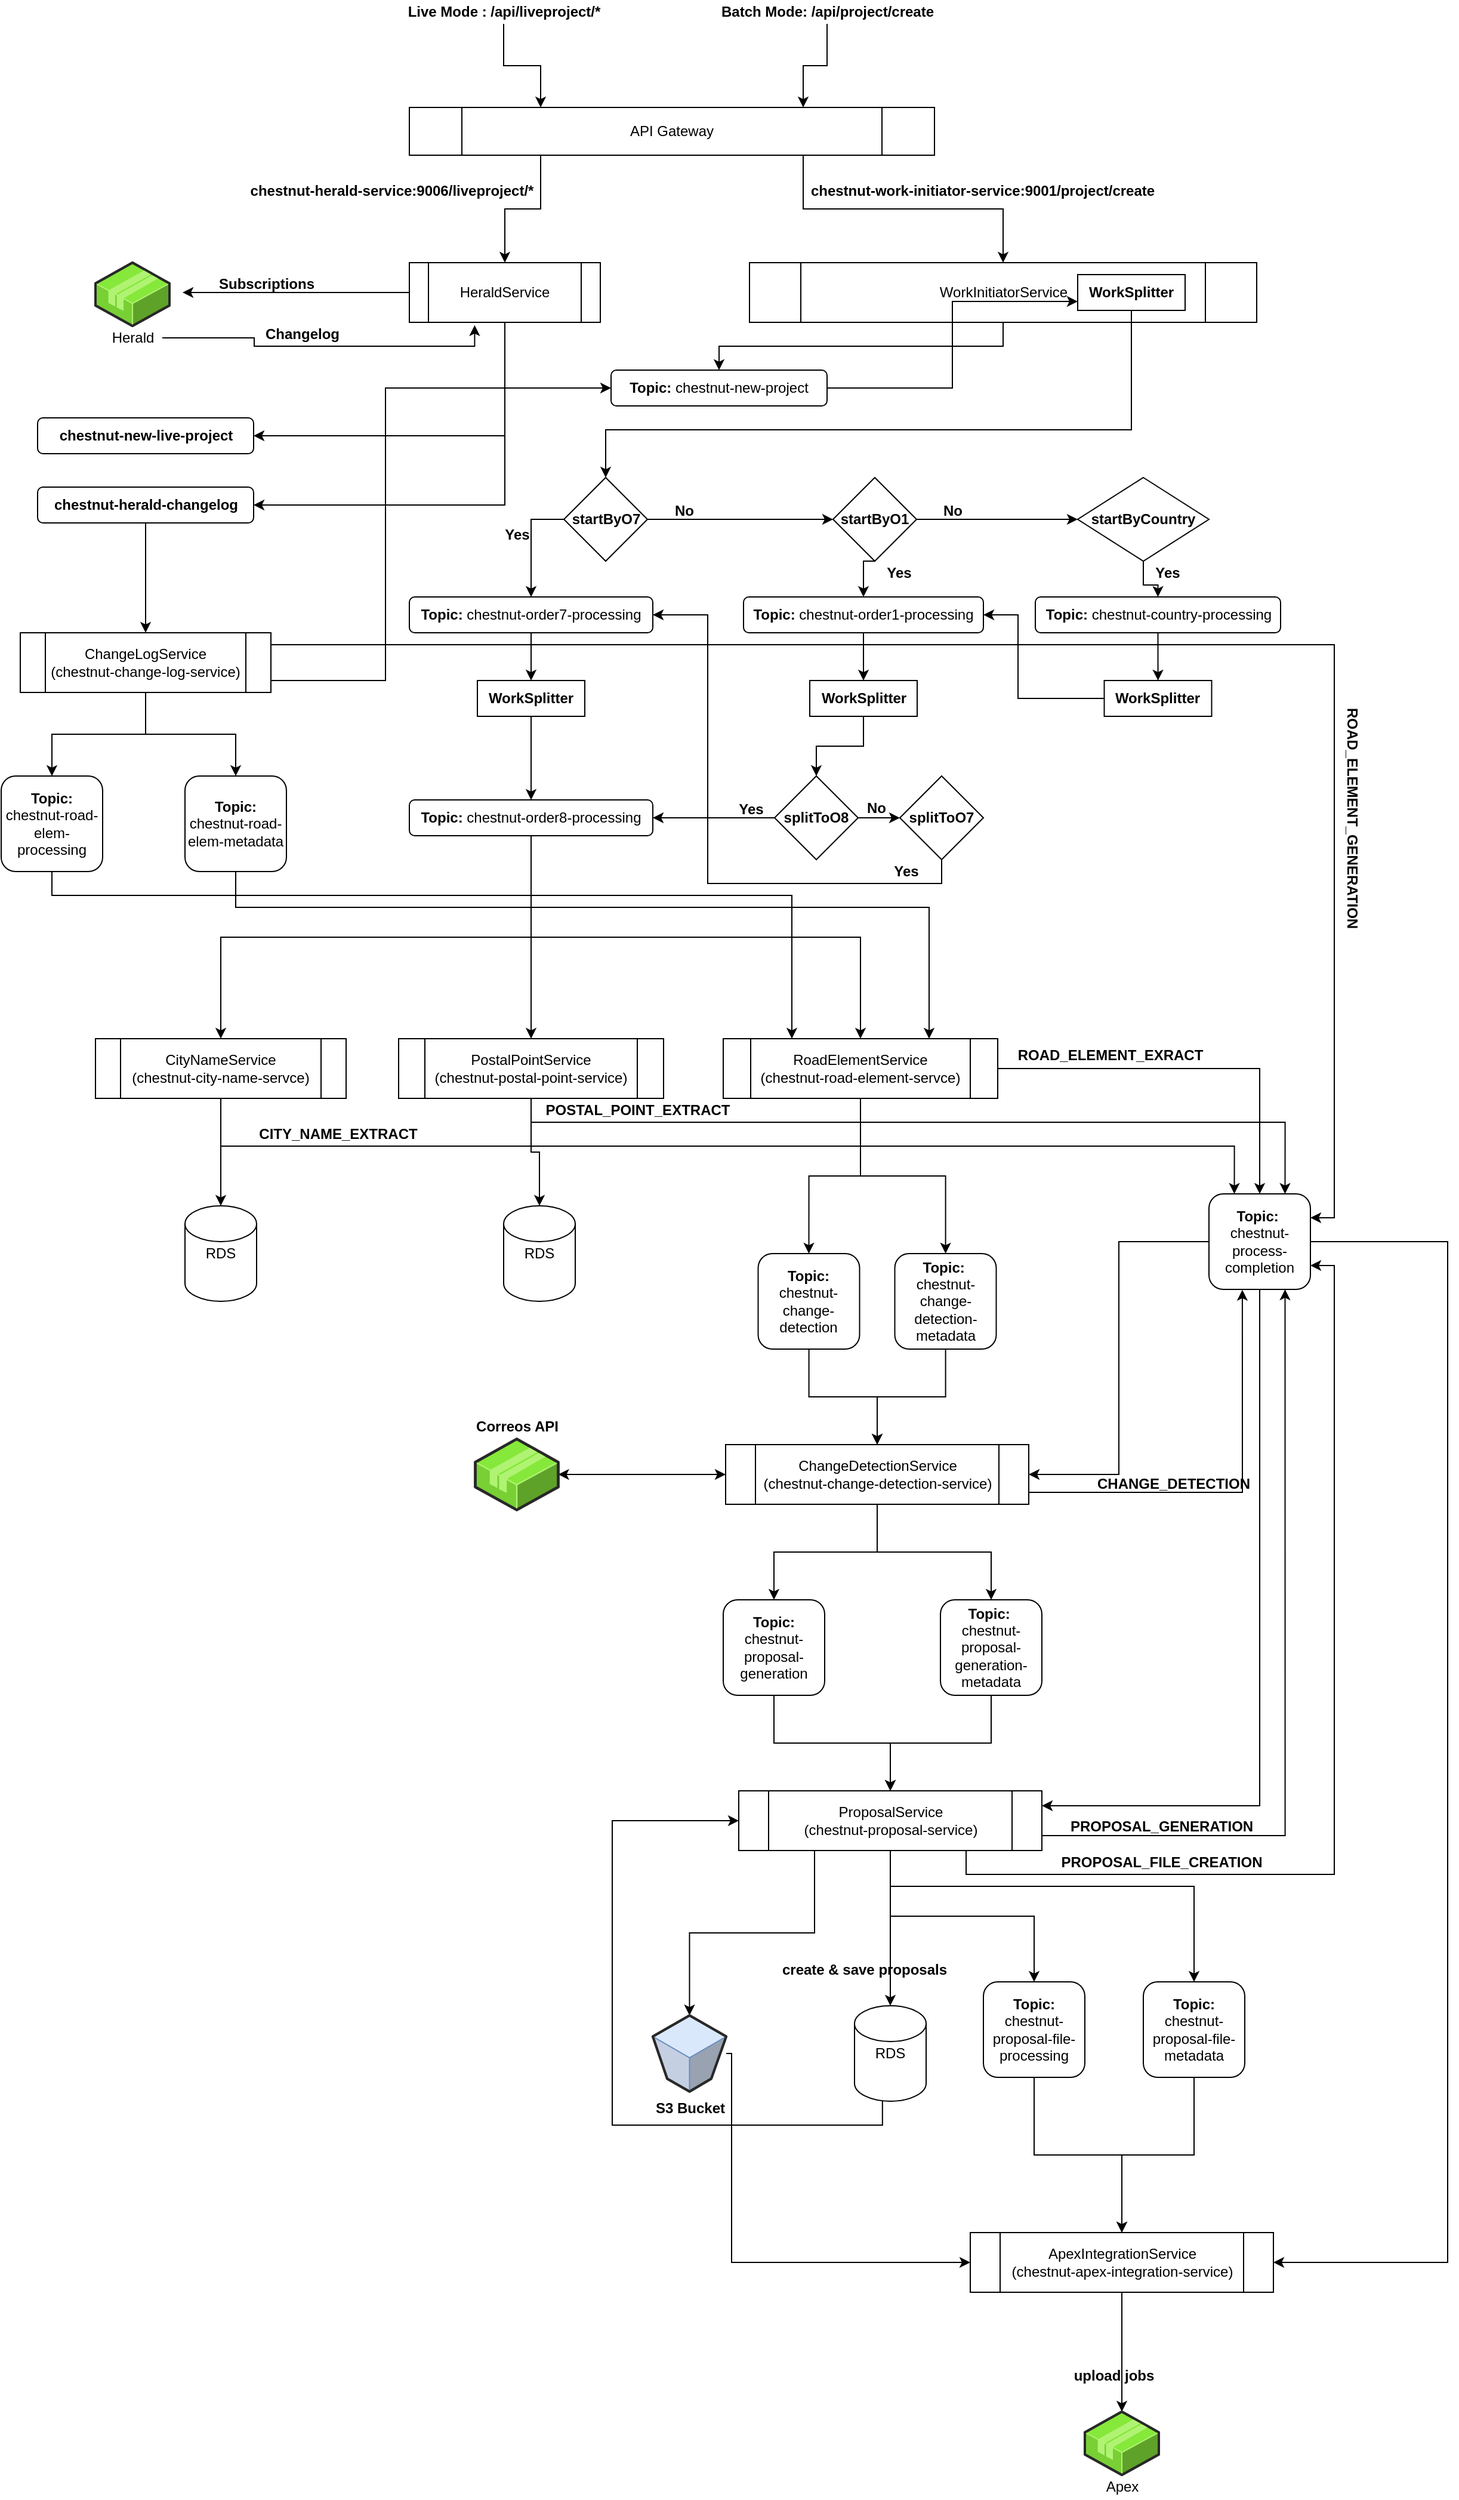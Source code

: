 <mxfile version="13.5.7" type="device"><diagram name="Page-1" id="5f0bae14-7c28-e335-631c-24af17079c00"><mxGraphModel dx="1038" dy="607" grid="1" gridSize="10" guides="1" tooltips="1" connect="1" arrows="1" fold="1" page="1" pageScale="1" pageWidth="1100" pageHeight="850" math="0" shadow="0"><root><mxCell id="0"/><mxCell id="1" parent="0"/><mxCell id="azd0sKbNdrtDORve2THm-22" style="edgeStyle=orthogonalEdgeStyle;rounded=0;orthogonalLoop=1;jettySize=auto;html=1;exitX=0.25;exitY=1;exitDx=0;exitDy=0;" edge="1" parent="1" source="azd0sKbNdrtDORve2THm-1" target="azd0sKbNdrtDORve2THm-17"><mxGeometry relative="1" as="geometry"/></mxCell><mxCell id="azd0sKbNdrtDORve2THm-23" style="edgeStyle=orthogonalEdgeStyle;rounded=0;orthogonalLoop=1;jettySize=auto;html=1;exitX=0.75;exitY=1;exitDx=0;exitDy=0;entryX=0.5;entryY=0;entryDx=0;entryDy=0;" edge="1" parent="1" source="azd0sKbNdrtDORve2THm-1" target="azd0sKbNdrtDORve2THm-16"><mxGeometry relative="1" as="geometry"/></mxCell><mxCell id="azd0sKbNdrtDORve2THm-1" value="API Gateway" style="shape=process;whiteSpace=wrap;html=1;backgroundOutline=1;" vertex="1" parent="1"><mxGeometry x="360" y="110" width="440" height="40" as="geometry"/></mxCell><mxCell id="azd0sKbNdrtDORve2THm-24" style="edgeStyle=orthogonalEdgeStyle;rounded=0;orthogonalLoop=1;jettySize=auto;html=1;entryX=0.75;entryY=0;entryDx=0;entryDy=0;" edge="1" parent="1" source="azd0sKbNdrtDORve2THm-14" target="azd0sKbNdrtDORve2THm-1"><mxGeometry relative="1" as="geometry"/></mxCell><mxCell id="azd0sKbNdrtDORve2THm-14" value="&lt;b&gt;Batch Mode: /api/project/create&lt;/b&gt;" style="text;html=1;align=center;verticalAlign=middle;resizable=0;points=[];autosize=1;" vertex="1" parent="1"><mxGeometry x="615" y="20" width="190" height="20" as="geometry"/></mxCell><mxCell id="azd0sKbNdrtDORve2THm-25" style="edgeStyle=orthogonalEdgeStyle;rounded=0;orthogonalLoop=1;jettySize=auto;html=1;entryX=0.25;entryY=0;entryDx=0;entryDy=0;" edge="1" parent="1" source="azd0sKbNdrtDORve2THm-15" target="azd0sKbNdrtDORve2THm-1"><mxGeometry relative="1" as="geometry"/></mxCell><mxCell id="azd0sKbNdrtDORve2THm-15" value="&lt;b&gt;Live Mode : /api/liveproject/*&lt;/b&gt;" style="text;html=1;align=center;verticalAlign=middle;resizable=0;points=[];autosize=1;" vertex="1" parent="1"><mxGeometry x="349" y="20" width="180" height="20" as="geometry"/></mxCell><mxCell id="azd0sKbNdrtDORve2THm-53" style="edgeStyle=orthogonalEdgeStyle;rounded=0;orthogonalLoop=1;jettySize=auto;html=1;exitX=0.5;exitY=1;exitDx=0;exitDy=0;entryX=0.5;entryY=0;entryDx=0;entryDy=0;" edge="1" parent="1" source="azd0sKbNdrtDORve2THm-16" target="azd0sKbNdrtDORve2THm-48"><mxGeometry relative="1" as="geometry"/></mxCell><mxCell id="azd0sKbNdrtDORve2THm-16" value="WorkInitiatorService" style="shape=process;whiteSpace=wrap;html=1;backgroundOutline=1;" vertex="1" parent="1"><mxGeometry x="645" y="240" width="425" height="50" as="geometry"/></mxCell><mxCell id="azd0sKbNdrtDORve2THm-44" style="edgeStyle=orthogonalEdgeStyle;rounded=0;orthogonalLoop=1;jettySize=auto;html=1;exitX=0.5;exitY=1;exitDx=0;exitDy=0;entryX=1;entryY=0.5;entryDx=0;entryDy=0;" edge="1" parent="1" source="azd0sKbNdrtDORve2THm-17" target="azd0sKbNdrtDORve2THm-43"><mxGeometry relative="1" as="geometry"/></mxCell><mxCell id="azd0sKbNdrtDORve2THm-51" style="edgeStyle=orthogonalEdgeStyle;rounded=0;orthogonalLoop=1;jettySize=auto;html=1;exitX=0.5;exitY=1;exitDx=0;exitDy=0;entryX=1;entryY=0.5;entryDx=0;entryDy=0;" edge="1" parent="1" source="azd0sKbNdrtDORve2THm-17" target="azd0sKbNdrtDORve2THm-49"><mxGeometry relative="1" as="geometry"/></mxCell><mxCell id="azd0sKbNdrtDORve2THm-196" style="edgeStyle=orthogonalEdgeStyle;curved=0;rounded=0;sketch=0;orthogonalLoop=1;jettySize=auto;html=1;" edge="1" parent="1" source="azd0sKbNdrtDORve2THm-17"><mxGeometry relative="1" as="geometry"><mxPoint x="170" y="265" as="targetPoint"/></mxGeometry></mxCell><mxCell id="azd0sKbNdrtDORve2THm-17" value="HeraldService" style="shape=process;whiteSpace=wrap;html=1;backgroundOutline=1;" vertex="1" parent="1"><mxGeometry x="360" y="240" width="160" height="50" as="geometry"/></mxCell><mxCell id="azd0sKbNdrtDORve2THm-26" value="&lt;b&gt;chestnut-herald-service:9006/liveproject/*&lt;/b&gt;" style="text;html=1;align=center;verticalAlign=middle;resizable=0;points=[];autosize=1;" vertex="1" parent="1"><mxGeometry x="220" y="170" width="250" height="20" as="geometry"/></mxCell><mxCell id="azd0sKbNdrtDORve2THm-27" value="&lt;b&gt;chestnut-work-initiator-service:9001/project/create&lt;/b&gt;" style="text;html=1;align=center;verticalAlign=middle;resizable=0;points=[];autosize=1;" vertex="1" parent="1"><mxGeometry x="690" y="170" width="300" height="20" as="geometry"/></mxCell><mxCell id="azd0sKbNdrtDORve2THm-100" value="" style="edgeStyle=orthogonalEdgeStyle;rounded=0;orthogonalLoop=1;jettySize=auto;html=1;" edge="1" parent="1" source="azd0sKbNdrtDORve2THm-29" target="azd0sKbNdrtDORve2THm-99"><mxGeometry relative="1" as="geometry"/></mxCell><mxCell id="azd0sKbNdrtDORve2THm-29" value="&lt;b&gt;Topic:&amp;nbsp;&lt;/b&gt;chestnut-country-processing" style="rounded=1;whiteSpace=wrap;html=1;" vertex="1" parent="1"><mxGeometry x="884.5" y="520" width="205.5" height="30" as="geometry"/></mxCell><mxCell id="azd0sKbNdrtDORve2THm-96" value="" style="edgeStyle=orthogonalEdgeStyle;rounded=0;orthogonalLoop=1;jettySize=auto;html=1;" edge="1" parent="1" source="azd0sKbNdrtDORve2THm-35" target="azd0sKbNdrtDORve2THm-95"><mxGeometry relative="1" as="geometry"/></mxCell><mxCell id="azd0sKbNdrtDORve2THm-35" value="&lt;b&gt;Topic: &lt;/b&gt;chestnut-order1-processing" style="rounded=1;whiteSpace=wrap;html=1;" vertex="1" parent="1"><mxGeometry x="640" y="520" width="201" height="30" as="geometry"/></mxCell><mxCell id="azd0sKbNdrtDORve2THm-81" value="" style="edgeStyle=orthogonalEdgeStyle;rounded=0;orthogonalLoop=1;jettySize=auto;html=1;" edge="1" parent="1" source="azd0sKbNdrtDORve2THm-36" target="azd0sKbNdrtDORve2THm-80"><mxGeometry relative="1" as="geometry"/></mxCell><mxCell id="azd0sKbNdrtDORve2THm-36" value="&lt;b&gt;Topic: &lt;/b&gt;chestnut-order7-processing" style="rounded=1;whiteSpace=wrap;html=1;" vertex="1" parent="1"><mxGeometry x="360" y="520" width="204" height="30" as="geometry"/></mxCell><mxCell id="azd0sKbNdrtDORve2THm-111" style="edgeStyle=orthogonalEdgeStyle;rounded=0;orthogonalLoop=1;jettySize=auto;html=1;" edge="1" parent="1" source="azd0sKbNdrtDORve2THm-38" target="azd0sKbNdrtDORve2THm-103"><mxGeometry relative="1" as="geometry"/></mxCell><mxCell id="azd0sKbNdrtDORve2THm-112" style="edgeStyle=orthogonalEdgeStyle;rounded=0;orthogonalLoop=1;jettySize=auto;html=1;exitX=0.5;exitY=1;exitDx=0;exitDy=0;" edge="1" parent="1" source="azd0sKbNdrtDORve2THm-38" target="azd0sKbNdrtDORve2THm-104"><mxGeometry relative="1" as="geometry"/></mxCell><mxCell id="azd0sKbNdrtDORve2THm-113" style="edgeStyle=orthogonalEdgeStyle;rounded=0;orthogonalLoop=1;jettySize=auto;html=1;exitX=0.5;exitY=1;exitDx=0;exitDy=0;" edge="1" parent="1" source="azd0sKbNdrtDORve2THm-38" target="azd0sKbNdrtDORve2THm-102"><mxGeometry relative="1" as="geometry"/></mxCell><mxCell id="azd0sKbNdrtDORve2THm-38" value="&lt;b&gt;Topic:&amp;nbsp;&lt;/b&gt;chestnut-order8-processing" style="rounded=1;whiteSpace=wrap;html=1;" vertex="1" parent="1"><mxGeometry x="360" y="690" width="204" height="30" as="geometry"/></mxCell><mxCell id="azd0sKbNdrtDORve2THm-201" style="edgeStyle=orthogonalEdgeStyle;curved=0;rounded=0;sketch=0;orthogonalLoop=1;jettySize=auto;html=1;entryX=0.5;entryY=0;entryDx=0;entryDy=0;" edge="1" parent="1" source="azd0sKbNdrtDORve2THm-43" target="azd0sKbNdrtDORve2THm-200"><mxGeometry relative="1" as="geometry"/></mxCell><mxCell id="azd0sKbNdrtDORve2THm-43" value="&lt;b&gt;chestnut-herald-changelog&lt;/b&gt;" style="rounded=1;whiteSpace=wrap;html=1;" vertex="1" parent="1"><mxGeometry x="48.5" y="428" width="181" height="30" as="geometry"/></mxCell><mxCell id="azd0sKbNdrtDORve2THm-59" style="edgeStyle=orthogonalEdgeStyle;rounded=0;orthogonalLoop=1;jettySize=auto;html=1;entryX=0;entryY=0.75;entryDx=0;entryDy=0;" edge="1" parent="1" source="azd0sKbNdrtDORve2THm-48" target="azd0sKbNdrtDORve2THm-58"><mxGeometry relative="1" as="geometry"/></mxCell><mxCell id="azd0sKbNdrtDORve2THm-48" value="&lt;b&gt;Topic:&lt;/b&gt; chestnut-new-project" style="rounded=1;whiteSpace=wrap;html=1;" vertex="1" parent="1"><mxGeometry x="529" y="330" width="181" height="30" as="geometry"/></mxCell><mxCell id="azd0sKbNdrtDORve2THm-49" value="&lt;b&gt;chestnut-new-live-project&lt;/b&gt;" style="rounded=1;whiteSpace=wrap;html=1;" vertex="1" parent="1"><mxGeometry x="48.5" y="370" width="181" height="30" as="geometry"/></mxCell><mxCell id="azd0sKbNdrtDORve2THm-66" style="edgeStyle=orthogonalEdgeStyle;rounded=0;orthogonalLoop=1;jettySize=auto;html=1;exitX=0.5;exitY=1;exitDx=0;exitDy=0;entryX=0.5;entryY=0;entryDx=0;entryDy=0;" edge="1" parent="1" source="azd0sKbNdrtDORve2THm-58" target="azd0sKbNdrtDORve2THm-60"><mxGeometry relative="1" as="geometry"><Array as="points"><mxPoint x="965" y="380"/><mxPoint x="525" y="380"/></Array></mxGeometry></mxCell><mxCell id="azd0sKbNdrtDORve2THm-58" value="&lt;b&gt;WorkSplitter&lt;/b&gt;" style="rounded=0;whiteSpace=wrap;html=1;" vertex="1" parent="1"><mxGeometry x="920" y="250" width="90" height="30" as="geometry"/></mxCell><mxCell id="azd0sKbNdrtDORve2THm-69" style="edgeStyle=orthogonalEdgeStyle;rounded=0;orthogonalLoop=1;jettySize=auto;html=1;entryX=0;entryY=0.5;entryDx=0;entryDy=0;" edge="1" parent="1" source="azd0sKbNdrtDORve2THm-60" target="azd0sKbNdrtDORve2THm-63"><mxGeometry relative="1" as="geometry"/></mxCell><mxCell id="azd0sKbNdrtDORve2THm-110" style="edgeStyle=orthogonalEdgeStyle;rounded=0;orthogonalLoop=1;jettySize=auto;html=1;exitX=0;exitY=0.5;exitDx=0;exitDy=0;" edge="1" parent="1" source="azd0sKbNdrtDORve2THm-60" target="azd0sKbNdrtDORve2THm-36"><mxGeometry relative="1" as="geometry"/></mxCell><mxCell id="azd0sKbNdrtDORve2THm-60" value="&lt;b&gt;startByO7&lt;/b&gt;" style="rhombus;whiteSpace=wrap;html=1;" vertex="1" parent="1"><mxGeometry x="489.5" y="420" width="70" height="70" as="geometry"/></mxCell><mxCell id="azd0sKbNdrtDORve2THm-70" style="edgeStyle=orthogonalEdgeStyle;rounded=0;orthogonalLoop=1;jettySize=auto;html=1;" edge="1" parent="1" source="azd0sKbNdrtDORve2THm-63" target="azd0sKbNdrtDORve2THm-64"><mxGeometry relative="1" as="geometry"/></mxCell><mxCell id="azd0sKbNdrtDORve2THm-71" style="edgeStyle=orthogonalEdgeStyle;rounded=0;orthogonalLoop=1;jettySize=auto;html=1;exitX=0.5;exitY=1;exitDx=0;exitDy=0;entryX=0.5;entryY=0;entryDx=0;entryDy=0;" edge="1" parent="1" source="azd0sKbNdrtDORve2THm-63" target="azd0sKbNdrtDORve2THm-35"><mxGeometry relative="1" as="geometry"/></mxCell><mxCell id="azd0sKbNdrtDORve2THm-63" value="&lt;b&gt;startByO1&lt;/b&gt;" style="rhombus;whiteSpace=wrap;html=1;" vertex="1" parent="1"><mxGeometry x="715" y="420" width="70" height="70" as="geometry"/></mxCell><mxCell id="azd0sKbNdrtDORve2THm-72" value="" style="edgeStyle=orthogonalEdgeStyle;rounded=0;orthogonalLoop=1;jettySize=auto;html=1;" edge="1" parent="1" source="azd0sKbNdrtDORve2THm-64" target="azd0sKbNdrtDORve2THm-29"><mxGeometry relative="1" as="geometry"/></mxCell><mxCell id="azd0sKbNdrtDORve2THm-64" value="&lt;b&gt;startByCountry&lt;/b&gt;" style="rhombus;whiteSpace=wrap;html=1;" vertex="1" parent="1"><mxGeometry x="920" y="420" width="110" height="70" as="geometry"/></mxCell><mxCell id="azd0sKbNdrtDORve2THm-73" value="&lt;b&gt;No&lt;/b&gt;" style="text;html=1;align=center;verticalAlign=middle;resizable=0;points=[];autosize=1;" vertex="1" parent="1"><mxGeometry x="575" y="438" width="30" height="20" as="geometry"/></mxCell><mxCell id="azd0sKbNdrtDORve2THm-74" value="&lt;b&gt;No&lt;/b&gt;" style="text;html=1;align=center;verticalAlign=middle;resizable=0;points=[];autosize=1;" vertex="1" parent="1"><mxGeometry x="800" y="438" width="30" height="20" as="geometry"/></mxCell><mxCell id="azd0sKbNdrtDORve2THm-75" value="&lt;b&gt;Yes&lt;/b&gt;" style="text;html=1;align=center;verticalAlign=middle;resizable=0;points=[];autosize=1;" vertex="1" parent="1"><mxGeometry x="430" y="458" width="40" height="20" as="geometry"/></mxCell><mxCell id="azd0sKbNdrtDORve2THm-76" value="&lt;b&gt;Yes&lt;/b&gt;" style="text;html=1;align=center;verticalAlign=middle;resizable=0;points=[];autosize=1;" vertex="1" parent="1"><mxGeometry x="750" y="490" width="40" height="20" as="geometry"/></mxCell><mxCell id="azd0sKbNdrtDORve2THm-77" value="&lt;b&gt;Yes&lt;/b&gt;" style="text;html=1;align=center;verticalAlign=middle;resizable=0;points=[];autosize=1;" vertex="1" parent="1"><mxGeometry x="975" y="490" width="40" height="20" as="geometry"/></mxCell><mxCell id="azd0sKbNdrtDORve2THm-82" value="" style="edgeStyle=orthogonalEdgeStyle;rounded=0;orthogonalLoop=1;jettySize=auto;html=1;" edge="1" parent="1" source="azd0sKbNdrtDORve2THm-80" target="azd0sKbNdrtDORve2THm-38"><mxGeometry relative="1" as="geometry"/></mxCell><mxCell id="azd0sKbNdrtDORve2THm-80" value="&lt;b&gt;WorkSplitter&lt;/b&gt;" style="rounded=0;whiteSpace=wrap;html=1;" vertex="1" parent="1"><mxGeometry x="417" y="590" width="90" height="30" as="geometry"/></mxCell><mxCell id="azd0sKbNdrtDORve2THm-87" value="" style="edgeStyle=orthogonalEdgeStyle;rounded=0;orthogonalLoop=1;jettySize=auto;html=1;" edge="1" parent="1" source="azd0sKbNdrtDORve2THm-83" target="azd0sKbNdrtDORve2THm-86"><mxGeometry relative="1" as="geometry"/></mxCell><mxCell id="azd0sKbNdrtDORve2THm-89" style="edgeStyle=orthogonalEdgeStyle;rounded=0;orthogonalLoop=1;jettySize=auto;html=1;entryX=1;entryY=0.5;entryDx=0;entryDy=0;" edge="1" parent="1" source="azd0sKbNdrtDORve2THm-83" target="azd0sKbNdrtDORve2THm-38"><mxGeometry relative="1" as="geometry"/></mxCell><mxCell id="azd0sKbNdrtDORve2THm-83" value="&lt;b&gt;splitToO8&lt;/b&gt;" style="rhombus;whiteSpace=wrap;html=1;" vertex="1" parent="1"><mxGeometry x="666" y="670" width="70" height="70" as="geometry"/></mxCell><mxCell id="azd0sKbNdrtDORve2THm-90" style="edgeStyle=orthogonalEdgeStyle;rounded=0;orthogonalLoop=1;jettySize=auto;html=1;entryX=1;entryY=0.5;entryDx=0;entryDy=0;" edge="1" parent="1" source="azd0sKbNdrtDORve2THm-86" target="azd0sKbNdrtDORve2THm-36"><mxGeometry relative="1" as="geometry"><Array as="points"><mxPoint x="806" y="760"/><mxPoint x="610" y="760"/><mxPoint x="610" y="535"/></Array></mxGeometry></mxCell><mxCell id="azd0sKbNdrtDORve2THm-86" value="&lt;b&gt;splitToO7&lt;/b&gt;" style="rhombus;whiteSpace=wrap;html=1;" vertex="1" parent="1"><mxGeometry x="771" y="670" width="70" height="70" as="geometry"/></mxCell><mxCell id="azd0sKbNdrtDORve2THm-91" value="&lt;b&gt;Yes&lt;/b&gt;" style="text;html=1;align=center;verticalAlign=middle;resizable=0;points=[];autosize=1;" vertex="1" parent="1"><mxGeometry x="626" y="688" width="40" height="20" as="geometry"/></mxCell><mxCell id="azd0sKbNdrtDORve2THm-93" value="&lt;b&gt;No&lt;/b&gt;" style="text;html=1;align=center;verticalAlign=middle;resizable=0;points=[];autosize=1;" vertex="1" parent="1"><mxGeometry x="736" y="687" width="30" height="20" as="geometry"/></mxCell><mxCell id="azd0sKbNdrtDORve2THm-94" value="&lt;b&gt;Yes&lt;/b&gt;" style="text;html=1;align=center;verticalAlign=middle;resizable=0;points=[];autosize=1;" vertex="1" parent="1"><mxGeometry x="756" y="740" width="40" height="20" as="geometry"/></mxCell><mxCell id="azd0sKbNdrtDORve2THm-98" style="edgeStyle=orthogonalEdgeStyle;rounded=0;orthogonalLoop=1;jettySize=auto;html=1;exitX=0.5;exitY=1;exitDx=0;exitDy=0;entryX=0.5;entryY=0;entryDx=0;entryDy=0;" edge="1" parent="1" source="azd0sKbNdrtDORve2THm-95" target="azd0sKbNdrtDORve2THm-83"><mxGeometry relative="1" as="geometry"/></mxCell><mxCell id="azd0sKbNdrtDORve2THm-95" value="&lt;b&gt;WorkSplitter&lt;/b&gt;" style="rounded=0;whiteSpace=wrap;html=1;" vertex="1" parent="1"><mxGeometry x="695.5" y="590" width="90" height="30" as="geometry"/></mxCell><mxCell id="azd0sKbNdrtDORve2THm-101" style="edgeStyle=orthogonalEdgeStyle;rounded=0;orthogonalLoop=1;jettySize=auto;html=1;entryX=1;entryY=0.5;entryDx=0;entryDy=0;" edge="1" parent="1" source="azd0sKbNdrtDORve2THm-99" target="azd0sKbNdrtDORve2THm-35"><mxGeometry relative="1" as="geometry"><Array as="points"><mxPoint x="870" y="605"/><mxPoint x="870" y="535"/></Array></mxGeometry></mxCell><mxCell id="azd0sKbNdrtDORve2THm-99" value="&lt;b&gt;WorkSplitter&lt;/b&gt;" style="rounded=0;whiteSpace=wrap;html=1;" vertex="1" parent="1"><mxGeometry x="942.25" y="590" width="90" height="30" as="geometry"/></mxCell><mxCell id="azd0sKbNdrtDORve2THm-157" style="edgeStyle=orthogonalEdgeStyle;rounded=0;orthogonalLoop=1;jettySize=auto;html=1;entryX=0.25;entryY=0;entryDx=0;entryDy=0;" edge="1" parent="1" source="azd0sKbNdrtDORve2THm-102" target="azd0sKbNdrtDORve2THm-118"><mxGeometry relative="1" as="geometry"><Array as="points"><mxPoint x="202" y="980"/><mxPoint x="1051" y="980"/></Array></mxGeometry></mxCell><mxCell id="azd0sKbNdrtDORve2THm-159" style="edgeStyle=orthogonalEdgeStyle;rounded=0;orthogonalLoop=1;jettySize=auto;html=1;" edge="1" parent="1" source="azd0sKbNdrtDORve2THm-102" target="azd0sKbNdrtDORve2THm-148"><mxGeometry relative="1" as="geometry"/></mxCell><mxCell id="azd0sKbNdrtDORve2THm-102" value="CityNameService&lt;br&gt;(chestnut-city-name-servce)" style="shape=process;whiteSpace=wrap;html=1;backgroundOutline=1;" vertex="1" parent="1"><mxGeometry x="97" y="890" width="210" height="50" as="geometry"/></mxCell><mxCell id="azd0sKbNdrtDORve2THm-156" style="edgeStyle=orthogonalEdgeStyle;rounded=0;orthogonalLoop=1;jettySize=auto;html=1;entryX=0.75;entryY=0;entryDx=0;entryDy=0;" edge="1" parent="1" source="azd0sKbNdrtDORve2THm-103" target="azd0sKbNdrtDORve2THm-118"><mxGeometry relative="1" as="geometry"><Array as="points"><mxPoint x="462" y="960"/><mxPoint x="1094" y="960"/></Array></mxGeometry></mxCell><mxCell id="azd0sKbNdrtDORve2THm-158" style="edgeStyle=orthogonalEdgeStyle;rounded=0;orthogonalLoop=1;jettySize=auto;html=1;" edge="1" parent="1" source="azd0sKbNdrtDORve2THm-103" target="azd0sKbNdrtDORve2THm-149"><mxGeometry relative="1" as="geometry"/></mxCell><mxCell id="azd0sKbNdrtDORve2THm-103" value="PostalPointService&lt;br&gt;(chestnut-postal-point-service)" style="shape=process;whiteSpace=wrap;html=1;backgroundOutline=1;" vertex="1" parent="1"><mxGeometry x="351" y="890" width="222" height="50" as="geometry"/></mxCell><mxCell id="azd0sKbNdrtDORve2THm-119" style="edgeStyle=orthogonalEdgeStyle;rounded=0;orthogonalLoop=1;jettySize=auto;html=1;entryX=0.5;entryY=0;entryDx=0;entryDy=0;" edge="1" parent="1" source="azd0sKbNdrtDORve2THm-104" target="azd0sKbNdrtDORve2THm-115"><mxGeometry relative="1" as="geometry"/></mxCell><mxCell id="azd0sKbNdrtDORve2THm-120" style="edgeStyle=orthogonalEdgeStyle;rounded=0;orthogonalLoop=1;jettySize=auto;html=1;" edge="1" parent="1" source="azd0sKbNdrtDORve2THm-104" target="azd0sKbNdrtDORve2THm-116"><mxGeometry relative="1" as="geometry"/></mxCell><mxCell id="azd0sKbNdrtDORve2THm-153" style="edgeStyle=orthogonalEdgeStyle;rounded=0;orthogonalLoop=1;jettySize=auto;html=1;" edge="1" parent="1" source="azd0sKbNdrtDORve2THm-104" target="azd0sKbNdrtDORve2THm-118"><mxGeometry relative="1" as="geometry"/></mxCell><mxCell id="azd0sKbNdrtDORve2THm-104" value="RoadElementService&lt;br&gt;(chestnut-road-element-servce)" style="shape=process;whiteSpace=wrap;html=1;backgroundOutline=1;" vertex="1" parent="1"><mxGeometry x="623" y="890" width="230" height="50" as="geometry"/></mxCell><mxCell id="azd0sKbNdrtDORve2THm-126" style="edgeStyle=orthogonalEdgeStyle;rounded=0;orthogonalLoop=1;jettySize=auto;html=1;" edge="1" parent="1" source="azd0sKbNdrtDORve2THm-115" target="azd0sKbNdrtDORve2THm-122"><mxGeometry relative="1" as="geometry"/></mxCell><mxCell id="azd0sKbNdrtDORve2THm-115" value="&lt;b&gt;Topic: &lt;/b&gt;chestnut-change-detection" style="rounded=1;whiteSpace=wrap;html=1;" vertex="1" parent="1"><mxGeometry x="652.25" y="1070" width="85" height="80" as="geometry"/></mxCell><mxCell id="azd0sKbNdrtDORve2THm-125" style="edgeStyle=orthogonalEdgeStyle;rounded=0;orthogonalLoop=1;jettySize=auto;html=1;" edge="1" parent="1" source="azd0sKbNdrtDORve2THm-116" target="azd0sKbNdrtDORve2THm-122"><mxGeometry relative="1" as="geometry"/></mxCell><mxCell id="azd0sKbNdrtDORve2THm-116" value="&lt;b&gt;Topic:&amp;nbsp;&lt;br&gt;&lt;/b&gt;chestnut-change-detection-metadata" style="rounded=1;whiteSpace=wrap;html=1;" vertex="1" parent="1"><mxGeometry x="766.75" y="1070" width="85" height="80" as="geometry"/></mxCell><mxCell id="azd0sKbNdrtDORve2THm-160" style="edgeStyle=orthogonalEdgeStyle;rounded=0;orthogonalLoop=1;jettySize=auto;html=1;entryX=1;entryY=0.5;entryDx=0;entryDy=0;" edge="1" parent="1" source="azd0sKbNdrtDORve2THm-118" target="azd0sKbNdrtDORve2THm-122"><mxGeometry relative="1" as="geometry"/></mxCell><mxCell id="azd0sKbNdrtDORve2THm-173" style="edgeStyle=orthogonalEdgeStyle;rounded=0;orthogonalLoop=1;jettySize=auto;html=1;entryX=1;entryY=0.25;entryDx=0;entryDy=0;" edge="1" parent="1" source="azd0sKbNdrtDORve2THm-118" target="azd0sKbNdrtDORve2THm-131"><mxGeometry relative="1" as="geometry"><Array as="points"><mxPoint x="1073" y="1533"/></Array></mxGeometry></mxCell><mxCell id="azd0sKbNdrtDORve2THm-184" style="edgeStyle=orthogonalEdgeStyle;rounded=0;orthogonalLoop=1;jettySize=auto;html=1;entryX=1;entryY=0.5;entryDx=0;entryDy=0;" edge="1" parent="1" source="azd0sKbNdrtDORve2THm-118" target="azd0sKbNdrtDORve2THm-179"><mxGeometry relative="1" as="geometry"><Array as="points"><mxPoint x="1230" y="1060"/><mxPoint x="1230" y="1915"/></Array></mxGeometry></mxCell><mxCell id="azd0sKbNdrtDORve2THm-118" value="&lt;b&gt;Topic:&amp;nbsp;&lt;br&gt;&lt;/b&gt;chestnut-process-completion" style="rounded=1;whiteSpace=wrap;html=1;" vertex="1" parent="1"><mxGeometry x="1030" y="1020" width="85" height="80" as="geometry"/></mxCell><mxCell id="azd0sKbNdrtDORve2THm-161" style="edgeStyle=orthogonalEdgeStyle;rounded=0;orthogonalLoop=1;jettySize=auto;html=1;" edge="1" parent="1" source="azd0sKbNdrtDORve2THm-122" target="azd0sKbNdrtDORve2THm-132"><mxGeometry relative="1" as="geometry"/></mxCell><mxCell id="azd0sKbNdrtDORve2THm-162" style="edgeStyle=orthogonalEdgeStyle;rounded=0;orthogonalLoop=1;jettySize=auto;html=1;" edge="1" parent="1" source="azd0sKbNdrtDORve2THm-122" target="azd0sKbNdrtDORve2THm-133"><mxGeometry relative="1" as="geometry"/></mxCell><mxCell id="azd0sKbNdrtDORve2THm-163" style="edgeStyle=orthogonalEdgeStyle;rounded=0;orthogonalLoop=1;jettySize=auto;html=1;entryX=0.329;entryY=1.005;entryDx=0;entryDy=0;entryPerimeter=0;" edge="1" parent="1" source="azd0sKbNdrtDORve2THm-122" target="azd0sKbNdrtDORve2THm-118"><mxGeometry relative="1" as="geometry"><Array as="points"><mxPoint x="1058" y="1270"/></Array></mxGeometry></mxCell><mxCell id="azd0sKbNdrtDORve2THm-215" style="edgeStyle=orthogonalEdgeStyle;curved=0;rounded=0;sketch=0;orthogonalLoop=1;jettySize=auto;html=1;startArrow=classic;startFill=1;" edge="1" parent="1" source="azd0sKbNdrtDORve2THm-122" target="azd0sKbNdrtDORve2THm-213"><mxGeometry relative="1" as="geometry"/></mxCell><mxCell id="azd0sKbNdrtDORve2THm-122" value="ChangeDetectionService&lt;br&gt;(chestnut-change-detection-service)" style="shape=process;whiteSpace=wrap;html=1;backgroundOutline=1;" vertex="1" parent="1"><mxGeometry x="625" y="1230" width="254" height="50" as="geometry"/></mxCell><mxCell id="azd0sKbNdrtDORve2THm-142" style="edgeStyle=orthogonalEdgeStyle;rounded=0;orthogonalLoop=1;jettySize=auto;html=1;" edge="1" parent="1" source="azd0sKbNdrtDORve2THm-131" target="azd0sKbNdrtDORve2THm-141"><mxGeometry relative="1" as="geometry"/></mxCell><mxCell id="azd0sKbNdrtDORve2THm-172" style="edgeStyle=orthogonalEdgeStyle;rounded=0;orthogonalLoop=1;jettySize=auto;html=1;exitX=1;exitY=0.75;exitDx=0;exitDy=0;entryX=0.75;entryY=1;entryDx=0;entryDy=0;" edge="1" parent="1" source="azd0sKbNdrtDORve2THm-131" target="azd0sKbNdrtDORve2THm-118"><mxGeometry relative="1" as="geometry"/></mxCell><mxCell id="azd0sKbNdrtDORve2THm-177" style="edgeStyle=orthogonalEdgeStyle;rounded=0;orthogonalLoop=1;jettySize=auto;html=1;" edge="1" parent="1" source="azd0sKbNdrtDORve2THm-131" target="azd0sKbNdrtDORve2THm-175"><mxGeometry relative="1" as="geometry"/></mxCell><mxCell id="azd0sKbNdrtDORve2THm-178" style="edgeStyle=orthogonalEdgeStyle;rounded=0;orthogonalLoop=1;jettySize=auto;html=1;entryX=0.5;entryY=0;entryDx=0;entryDy=0;" edge="1" parent="1" source="azd0sKbNdrtDORve2THm-131" target="azd0sKbNdrtDORve2THm-176"><mxGeometry relative="1" as="geometry"><Array as="points"><mxPoint x="763" y="1600"/><mxPoint x="1018" y="1600"/></Array></mxGeometry></mxCell><mxCell id="azd0sKbNdrtDORve2THm-182" style="edgeStyle=orthogonalEdgeStyle;rounded=0;orthogonalLoop=1;jettySize=auto;html=1;exitX=0.75;exitY=1;exitDx=0;exitDy=0;entryX=1;entryY=0.75;entryDx=0;entryDy=0;" edge="1" parent="1" source="azd0sKbNdrtDORve2THm-131" target="azd0sKbNdrtDORve2THm-118"><mxGeometry relative="1" as="geometry"/></mxCell><mxCell id="azd0sKbNdrtDORve2THm-187" style="edgeStyle=orthogonalEdgeStyle;rounded=0;orthogonalLoop=1;jettySize=auto;html=1;entryX=0.39;entryY=0.995;entryDx=0;entryDy=0;entryPerimeter=0;startArrow=classic;startFill=1;endArrow=none;endFill=0;" edge="1" parent="1" source="azd0sKbNdrtDORve2THm-131" target="azd0sKbNdrtDORve2THm-141"><mxGeometry relative="1" as="geometry"><Array as="points"><mxPoint x="530" y="1545"/><mxPoint x="530" y="1800"/><mxPoint x="756" y="1800"/></Array></mxGeometry></mxCell><mxCell id="azd0sKbNdrtDORve2THm-188" style="edgeStyle=orthogonalEdgeStyle;rounded=0;orthogonalLoop=1;jettySize=auto;html=1;exitX=0.25;exitY=1;exitDx=0;exitDy=0;startArrow=none;startFill=0;" edge="1" parent="1" source="azd0sKbNdrtDORve2THm-131" target="azd0sKbNdrtDORve2THm-185"><mxGeometry relative="1" as="geometry"/></mxCell><mxCell id="azd0sKbNdrtDORve2THm-131" value="ProposalService&lt;br&gt;(chestnut-proposal-service)" style="shape=process;whiteSpace=wrap;html=1;backgroundOutline=1;" vertex="1" parent="1"><mxGeometry x="636" y="1520" width="254" height="50" as="geometry"/></mxCell><mxCell id="azd0sKbNdrtDORve2THm-165" style="edgeStyle=orthogonalEdgeStyle;rounded=0;orthogonalLoop=1;jettySize=auto;html=1;entryX=0.5;entryY=0;entryDx=0;entryDy=0;" edge="1" parent="1" source="azd0sKbNdrtDORve2THm-132" target="azd0sKbNdrtDORve2THm-131"><mxGeometry relative="1" as="geometry"/></mxCell><mxCell id="azd0sKbNdrtDORve2THm-132" value="&lt;b&gt;Topic: &lt;/b&gt;chestnut-proposal-generation" style="rounded=1;whiteSpace=wrap;html=1;" vertex="1" parent="1"><mxGeometry x="623" y="1360" width="85" height="80" as="geometry"/></mxCell><mxCell id="azd0sKbNdrtDORve2THm-166" style="edgeStyle=orthogonalEdgeStyle;rounded=0;orthogonalLoop=1;jettySize=auto;html=1;" edge="1" parent="1" source="azd0sKbNdrtDORve2THm-133" target="azd0sKbNdrtDORve2THm-131"><mxGeometry relative="1" as="geometry"/></mxCell><mxCell id="azd0sKbNdrtDORve2THm-133" value="&lt;b&gt;Topic:&amp;nbsp;&lt;/b&gt;&lt;br&gt;chestnut-proposal-generation-metadata" style="rounded=1;whiteSpace=wrap;html=1;" vertex="1" parent="1"><mxGeometry x="805" y="1360" width="85" height="80" as="geometry"/></mxCell><mxCell id="azd0sKbNdrtDORve2THm-141" value="RDS" style="shape=cylinder2;whiteSpace=wrap;html=1;boundedLbl=1;backgroundOutline=1;size=15;" vertex="1" parent="1"><mxGeometry x="733" y="1700" width="60" height="80" as="geometry"/></mxCell><mxCell id="azd0sKbNdrtDORve2THm-143" value="&lt;b&gt;create &amp;amp; save proposals&lt;/b&gt;" style="text;html=1;align=center;verticalAlign=middle;resizable=0;points=[];autosize=1;" vertex="1" parent="1"><mxGeometry x="665.5" y="1660" width="150" height="20" as="geometry"/></mxCell><mxCell id="azd0sKbNdrtDORve2THm-148" value="RDS" style="shape=cylinder2;whiteSpace=wrap;html=1;boundedLbl=1;backgroundOutline=1;size=15;" vertex="1" parent="1"><mxGeometry x="172" y="1030" width="60" height="80" as="geometry"/></mxCell><mxCell id="azd0sKbNdrtDORve2THm-149" value="RDS" style="shape=cylinder2;whiteSpace=wrap;html=1;boundedLbl=1;backgroundOutline=1;size=15;" vertex="1" parent="1"><mxGeometry x="439" y="1030" width="60" height="80" as="geometry"/></mxCell><mxCell id="azd0sKbNdrtDORve2THm-167" value="&lt;b&gt;CITY_NAME_EXTRACT&lt;/b&gt;" style="text;html=1;align=center;verticalAlign=middle;resizable=0;points=[];autosize=1;" vertex="1" parent="1"><mxGeometry x="225" y="960" width="150" height="20" as="geometry"/></mxCell><mxCell id="azd0sKbNdrtDORve2THm-168" value="&lt;b&gt;POSTAL_POINT_EXTRACT&lt;/b&gt;" style="text;html=1;align=center;verticalAlign=middle;resizable=0;points=[];autosize=1;" vertex="1" parent="1"><mxGeometry x="466" y="940" width="170" height="20" as="geometry"/></mxCell><mxCell id="azd0sKbNdrtDORve2THm-169" value="&lt;b&gt;ROAD_ELEMENT_EXRACT&lt;/b&gt;" style="text;html=1;align=center;verticalAlign=middle;resizable=0;points=[];autosize=1;" vertex="1" parent="1"><mxGeometry x="862.25" y="894" width="170" height="20" as="geometry"/></mxCell><mxCell id="azd0sKbNdrtDORve2THm-170" value="&lt;b&gt;CHANGE_DETECTION&lt;/b&gt;" style="text;html=1;align=center;verticalAlign=middle;resizable=0;points=[];autosize=1;" vertex="1" parent="1"><mxGeometry x="930" y="1253" width="140" height="20" as="geometry"/></mxCell><mxCell id="azd0sKbNdrtDORve2THm-174" value="&lt;b&gt;PROPOSAL_GENERATION&lt;/b&gt;" style="text;html=1;align=center;verticalAlign=middle;resizable=0;points=[];autosize=1;" vertex="1" parent="1"><mxGeometry x="905" y="1540" width="170" height="20" as="geometry"/></mxCell><mxCell id="azd0sKbNdrtDORve2THm-180" style="edgeStyle=orthogonalEdgeStyle;rounded=0;orthogonalLoop=1;jettySize=auto;html=1;" edge="1" parent="1" source="azd0sKbNdrtDORve2THm-175" target="azd0sKbNdrtDORve2THm-179"><mxGeometry relative="1" as="geometry"/></mxCell><mxCell id="azd0sKbNdrtDORve2THm-175" value="&lt;b&gt;Topic: &lt;/b&gt;chestnut-proposal-file-processing" style="rounded=1;whiteSpace=wrap;html=1;" vertex="1" parent="1"><mxGeometry x="841" y="1680" width="85" height="80" as="geometry"/></mxCell><mxCell id="azd0sKbNdrtDORve2THm-181" style="edgeStyle=orthogonalEdgeStyle;rounded=0;orthogonalLoop=1;jettySize=auto;html=1;" edge="1" parent="1" source="azd0sKbNdrtDORve2THm-176" target="azd0sKbNdrtDORve2THm-179"><mxGeometry relative="1" as="geometry"/></mxCell><mxCell id="azd0sKbNdrtDORve2THm-176" value="&lt;b&gt;Topic: &lt;/b&gt;chestnut-proposal-file-metadata" style="rounded=1;whiteSpace=wrap;html=1;" vertex="1" parent="1"><mxGeometry x="975" y="1680" width="85" height="80" as="geometry"/></mxCell><mxCell id="azd0sKbNdrtDORve2THm-192" style="edgeStyle=orthogonalEdgeStyle;curved=0;rounded=0;sketch=0;orthogonalLoop=1;jettySize=auto;html=1;" edge="1" parent="1" source="azd0sKbNdrtDORve2THm-179" target="azd0sKbNdrtDORve2THm-190"><mxGeometry relative="1" as="geometry"/></mxCell><mxCell id="azd0sKbNdrtDORve2THm-179" value="ApexIntegrationService&lt;br&gt;(chestnut-apex-integration-service)" style="shape=process;whiteSpace=wrap;html=1;backgroundOutline=1;" vertex="1" parent="1"><mxGeometry x="830" y="1890" width="254" height="50" as="geometry"/></mxCell><mxCell id="azd0sKbNdrtDORve2THm-183" value="&lt;b&gt;PROPOSAL_FILE_CREATION&lt;/b&gt;" style="text;html=1;align=center;verticalAlign=middle;resizable=0;points=[];autosize=1;" vertex="1" parent="1"><mxGeometry x="900" y="1570" width="180" height="20" as="geometry"/></mxCell><mxCell id="azd0sKbNdrtDORve2THm-189" style="edgeStyle=orthogonalEdgeStyle;curved=0;rounded=0;sketch=0;orthogonalLoop=1;jettySize=auto;html=1;entryX=0;entryY=0.5;entryDx=0;entryDy=0;" edge="1" parent="1" source="azd0sKbNdrtDORve2THm-185" target="azd0sKbNdrtDORve2THm-179"><mxGeometry relative="1" as="geometry"><Array as="points"><mxPoint x="630" y="1740"/><mxPoint x="630" y="1915"/></Array></mxGeometry></mxCell><mxCell id="azd0sKbNdrtDORve2THm-185" value="&lt;b&gt;S3 Bucket&lt;/b&gt;" style="verticalLabelPosition=bottom;html=1;verticalAlign=top;strokeWidth=1;align=center;outlineConnect=0;dashed=0;outlineConnect=0;shape=mxgraph.aws3d.s3Bucket;aspect=fixed;fillColor=#dae8fc;strokeColor=#6c8ebf;" vertex="1" parent="1"><mxGeometry x="564" y="1708.1" width="61.5" height="63.8" as="geometry"/></mxCell><mxCell id="azd0sKbNdrtDORve2THm-190" value="" style="verticalLabelPosition=bottom;html=1;verticalAlign=top;strokeWidth=1;align=center;outlineConnect=0;dashed=0;outlineConnect=0;shape=mxgraph.aws3d.application2;fillColor=#86E83A;strokeColor=#B0F373;aspect=fixed;rounded=0;sketch=0;" vertex="1" parent="1"><mxGeometry x="926" y="2040" width="62" height="53" as="geometry"/></mxCell><mxCell id="azd0sKbNdrtDORve2THm-191" value="Apex" style="text;html=1;align=center;verticalAlign=middle;resizable=0;points=[];autosize=1;" vertex="1" parent="1"><mxGeometry x="937" y="2093" width="40" height="20" as="geometry"/></mxCell><mxCell id="azd0sKbNdrtDORve2THm-193" value="&lt;b&gt;upload jobs&lt;/b&gt;" style="text;html=1;align=center;verticalAlign=middle;resizable=0;points=[];autosize=1;" vertex="1" parent="1"><mxGeometry x="910" y="2000" width="80" height="20" as="geometry"/></mxCell><mxCell id="azd0sKbNdrtDORve2THm-194" value="" style="verticalLabelPosition=bottom;html=1;verticalAlign=top;strokeWidth=1;align=center;outlineConnect=0;dashed=0;outlineConnect=0;shape=mxgraph.aws3d.application2;fillColor=#86E83A;strokeColor=#B0F373;aspect=fixed;rounded=0;sketch=0;" vertex="1" parent="1"><mxGeometry x="97" y="240" width="62" height="53" as="geometry"/></mxCell><mxCell id="azd0sKbNdrtDORve2THm-198" style="edgeStyle=orthogonalEdgeStyle;curved=0;rounded=0;sketch=0;orthogonalLoop=1;jettySize=auto;html=1;entryX=0.342;entryY=1.048;entryDx=0;entryDy=0;entryPerimeter=0;" edge="1" parent="1" source="azd0sKbNdrtDORve2THm-195" target="azd0sKbNdrtDORve2THm-17"><mxGeometry relative="1" as="geometry"><Array as="points"><mxPoint x="230" y="303"/><mxPoint x="230" y="310"/><mxPoint x="415" y="310"/></Array></mxGeometry></mxCell><mxCell id="azd0sKbNdrtDORve2THm-195" value="Herald" style="text;html=1;align=center;verticalAlign=middle;resizable=0;points=[];autosize=1;" vertex="1" parent="1"><mxGeometry x="103" y="293" width="50" height="20" as="geometry"/></mxCell><mxCell id="azd0sKbNdrtDORve2THm-197" value="&lt;b&gt;Subscriptions&lt;/b&gt;" style="text;html=1;align=center;verticalAlign=middle;resizable=0;points=[];autosize=1;" vertex="1" parent="1"><mxGeometry x="190" y="248" width="100" height="20" as="geometry"/></mxCell><mxCell id="azd0sKbNdrtDORve2THm-199" value="&lt;b&gt;Changelog&lt;/b&gt;" style="text;html=1;align=center;verticalAlign=middle;resizable=0;points=[];autosize=1;" vertex="1" parent="1"><mxGeometry x="230" y="290" width="80" height="20" as="geometry"/></mxCell><mxCell id="azd0sKbNdrtDORve2THm-202" style="edgeStyle=orthogonalEdgeStyle;curved=0;rounded=0;sketch=0;orthogonalLoop=1;jettySize=auto;html=1;entryX=0;entryY=0.5;entryDx=0;entryDy=0;" edge="1" parent="1" source="azd0sKbNdrtDORve2THm-200" target="azd0sKbNdrtDORve2THm-48"><mxGeometry relative="1" as="geometry"><Array as="points"><mxPoint x="340" y="590"/><mxPoint x="340" y="345"/></Array></mxGeometry></mxCell><mxCell id="azd0sKbNdrtDORve2THm-205" style="edgeStyle=orthogonalEdgeStyle;curved=0;rounded=0;sketch=0;orthogonalLoop=1;jettySize=auto;html=1;entryX=1;entryY=0.25;entryDx=0;entryDy=0;" edge="1" parent="1" source="azd0sKbNdrtDORve2THm-200" target="azd0sKbNdrtDORve2THm-118"><mxGeometry relative="1" as="geometry"><Array as="points"><mxPoint x="1135" y="560"/><mxPoint x="1135" y="1040"/></Array></mxGeometry></mxCell><mxCell id="azd0sKbNdrtDORve2THm-208" style="edgeStyle=orthogonalEdgeStyle;curved=0;rounded=0;sketch=0;orthogonalLoop=1;jettySize=auto;html=1;entryX=0.5;entryY=0;entryDx=0;entryDy=0;" edge="1" parent="1" source="azd0sKbNdrtDORve2THm-200" target="azd0sKbNdrtDORve2THm-203"><mxGeometry relative="1" as="geometry"/></mxCell><mxCell id="azd0sKbNdrtDORve2THm-210" style="edgeStyle=orthogonalEdgeStyle;curved=0;rounded=0;sketch=0;orthogonalLoop=1;jettySize=auto;html=1;entryX=0.5;entryY=0;entryDx=0;entryDy=0;" edge="1" parent="1" source="azd0sKbNdrtDORve2THm-200" target="azd0sKbNdrtDORve2THm-209"><mxGeometry relative="1" as="geometry"/></mxCell><mxCell id="azd0sKbNdrtDORve2THm-200" value="ChangeLogService&lt;br&gt;(chestnut-change-log-service)" style="shape=process;whiteSpace=wrap;html=1;backgroundOutline=1;" vertex="1" parent="1"><mxGeometry x="34" y="550" width="210" height="50" as="geometry"/></mxCell><mxCell id="azd0sKbNdrtDORve2THm-212" style="edgeStyle=orthogonalEdgeStyle;curved=0;rounded=0;sketch=0;orthogonalLoop=1;jettySize=auto;html=1;entryX=0.25;entryY=0;entryDx=0;entryDy=0;" edge="1" parent="1" source="azd0sKbNdrtDORve2THm-203" target="azd0sKbNdrtDORve2THm-104"><mxGeometry relative="1" as="geometry"><Array as="points"><mxPoint x="61" y="770"/><mxPoint x="681" y="770"/></Array></mxGeometry></mxCell><mxCell id="azd0sKbNdrtDORve2THm-203" value="&lt;b&gt;Topic: &lt;/b&gt;chestnut-road-elem-processing" style="rounded=1;whiteSpace=wrap;html=1;" vertex="1" parent="1"><mxGeometry x="18" y="670" width="85" height="80" as="geometry"/></mxCell><mxCell id="azd0sKbNdrtDORve2THm-206" value="&lt;b&gt;ROAD_ELEMENT_GENERATION&lt;/b&gt;" style="text;html=1;align=center;verticalAlign=middle;resizable=0;points=[];autosize=1;rotation=90;" vertex="1" parent="1"><mxGeometry x="1050" y="695" width="200" height="20" as="geometry"/></mxCell><mxCell id="azd0sKbNdrtDORve2THm-211" style="edgeStyle=orthogonalEdgeStyle;curved=0;rounded=0;sketch=0;orthogonalLoop=1;jettySize=auto;html=1;entryX=0.75;entryY=0;entryDx=0;entryDy=0;" edge="1" parent="1" source="azd0sKbNdrtDORve2THm-209" target="azd0sKbNdrtDORve2THm-104"><mxGeometry relative="1" as="geometry"><Array as="points"><mxPoint x="215" y="780"/><mxPoint x="796" y="780"/></Array></mxGeometry></mxCell><mxCell id="azd0sKbNdrtDORve2THm-209" value="&lt;b&gt;Topic: &lt;/b&gt;chestnut-road-elem-metadata" style="rounded=1;whiteSpace=wrap;html=1;" vertex="1" parent="1"><mxGeometry x="172" y="670" width="85" height="80" as="geometry"/></mxCell><mxCell id="azd0sKbNdrtDORve2THm-213" value="" style="verticalLabelPosition=bottom;html=1;verticalAlign=top;strokeWidth=1;align=center;outlineConnect=0;dashed=0;outlineConnect=0;shape=mxgraph.aws3d.application2;fillColor=#86E83A;strokeColor=#B0F373;aspect=fixed;rounded=0;sketch=0;" vertex="1" parent="1"><mxGeometry x="415.25" y="1225.3" width="69.5" height="59.41" as="geometry"/></mxCell><mxCell id="azd0sKbNdrtDORve2THm-214" value="&lt;b&gt;Correos API&lt;/b&gt;" style="text;html=1;align=center;verticalAlign=middle;resizable=0;points=[];autosize=1;" vertex="1" parent="1"><mxGeometry x="409.5" y="1205.3" width="80" height="20" as="geometry"/></mxCell></root></mxGraphModel></diagram></mxfile>